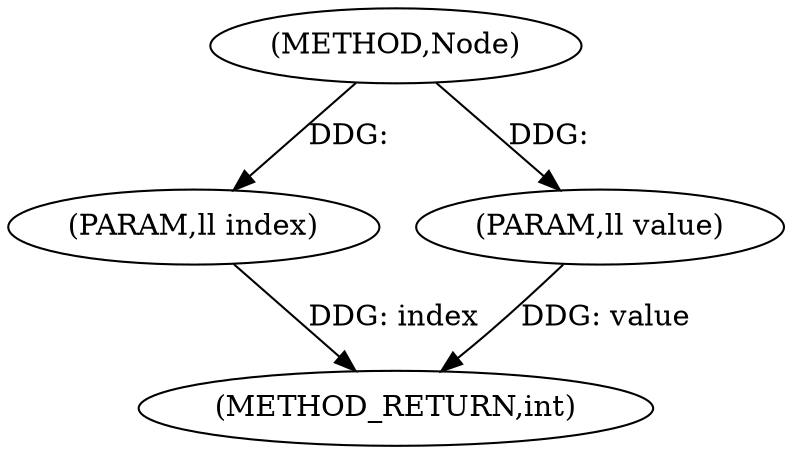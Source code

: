 digraph "Node" {  
"1000823" [label = "(METHOD,Node)" ]
"1000827" [label = "(METHOD_RETURN,int)" ]
"1000824" [label = "(PARAM,ll index)" ]
"1000825" [label = "(PARAM,ll value)" ]
  "1000824" -> "1000827"  [ label = "DDG: index"] 
  "1000825" -> "1000827"  [ label = "DDG: value"] 
  "1000823" -> "1000824"  [ label = "DDG: "] 
  "1000823" -> "1000825"  [ label = "DDG: "] 
}
